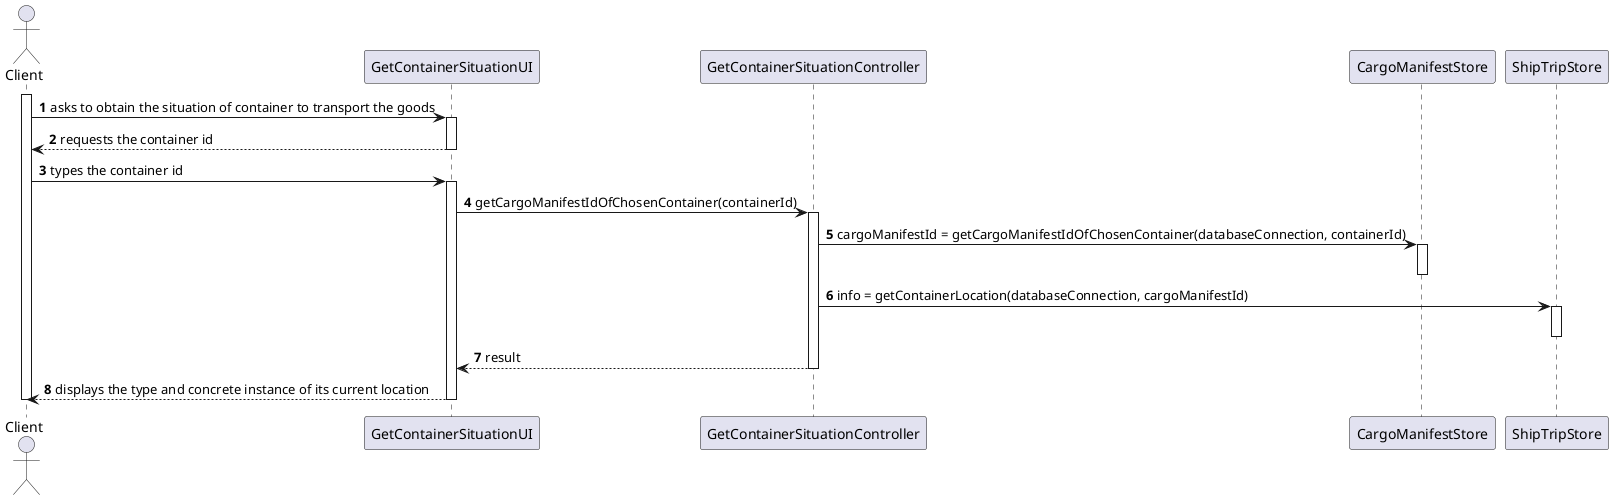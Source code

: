 @startuml

autonumber
actor Client as C

participant "GetContainerSituationUI" as UI
participant "GetContainerSituationController" as CTRL
/'participant "Company" as COMP'/
participant "CargoManifestStore" as MANIFEST_STORE

participant "ShipTripStore" as SHIP_TRIP_STORE

/'Temos de chamar a Company para as Stores ou não é
necessário?'/


activate C
C -> "UI" : asks to obtain the situation of container to transport the goods
activate "UI"
"UI" --> C : requests the container id
deactivate "UI"
C -> "UI" : types the container id
activate "UI"
UI -> CTRL : getCargoManifestIdOfChosenContainer(containerId)
activate CTRL
CTRL -> MANIFEST_STORE : cargoManifestId = getCargoManifestIdOfChosenContainer(databaseConnection, containerId)
activate MANIFEST_STORE
deactivate MANIFEST_STORE
CTRL -> SHIP_TRIP_STORE : info = getContainerLocation(databaseConnection, cargoManifestId)
activate SHIP_TRIP_STORE
deactivate SHIP_TRIP_STORE
CTRL --> UI : result
deactivate CTRL
UI --> C : displays the type and concrete instance of its current location
deactivate UI
deactivate C

@enduml